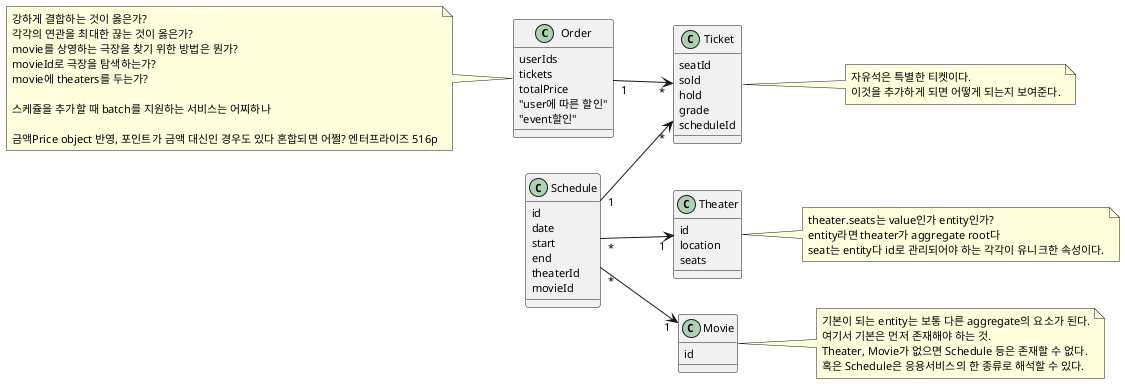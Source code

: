 @startuml title
skinparam shadowing false
skinparam defaultFontSize 11
left to right direction

class Order {
    userIds
    tickets
    totalPrice
    "user에 따른 할인"
    "event할인"
}

note left
강하게 결합하는 것이 옳은가?
각각의 연관을 최대한 끊는 것이 옳은가?
movie를 상영하는 극장을 찾기 위한 방법은 뭔가?
movieId로 극장을 탐색하는가?
movie에 theaters를 두는가?

스케쥴을 추가할 때 batch를 지원하는 서비스는 어찌하나

금액Price object 반영, 포인트가 금액 대신인 경우도 있다 혼합되면 어쩔? 엔터프라이즈 516p
end note

class Ticket{
    seatId
    sold
    hold
    grade
    scheduleId
}
note right
    자유석은 특별한 티켓이다.
    이것을 추가하게 되면 어떻게 되는지 보여준다.
end note

class Schedule{
    id
    date
    start
    end
    theaterId
    movieId
}

class Theater{
    id
    location
    seats
}
note right
theater.seats는 value인가 entity인가?
entity라면 theater가 aggregate root다
seat는 entity다 id로 관리되어야 하는 각각이 유니크한 속성이다.
end note

class Movie{
    id
}
note right
기본이 되는 entity는 보통 다른 aggregate의 요소가 된다.
여기서 기본은 먼저 존재해야 하는 것.
Theater, Movie가 없으면 Schedule 등은 존재할 수 없다.
혹은 Schedule은 응용서비스의 한 종류로 해석할 수 있다.
end note

Order "1" --> "*" Ticket
Schedule "1" --> "*" Ticket
Schedule "*" --> "1" Movie
Schedule "*" --> "1" Theater
@enduml
